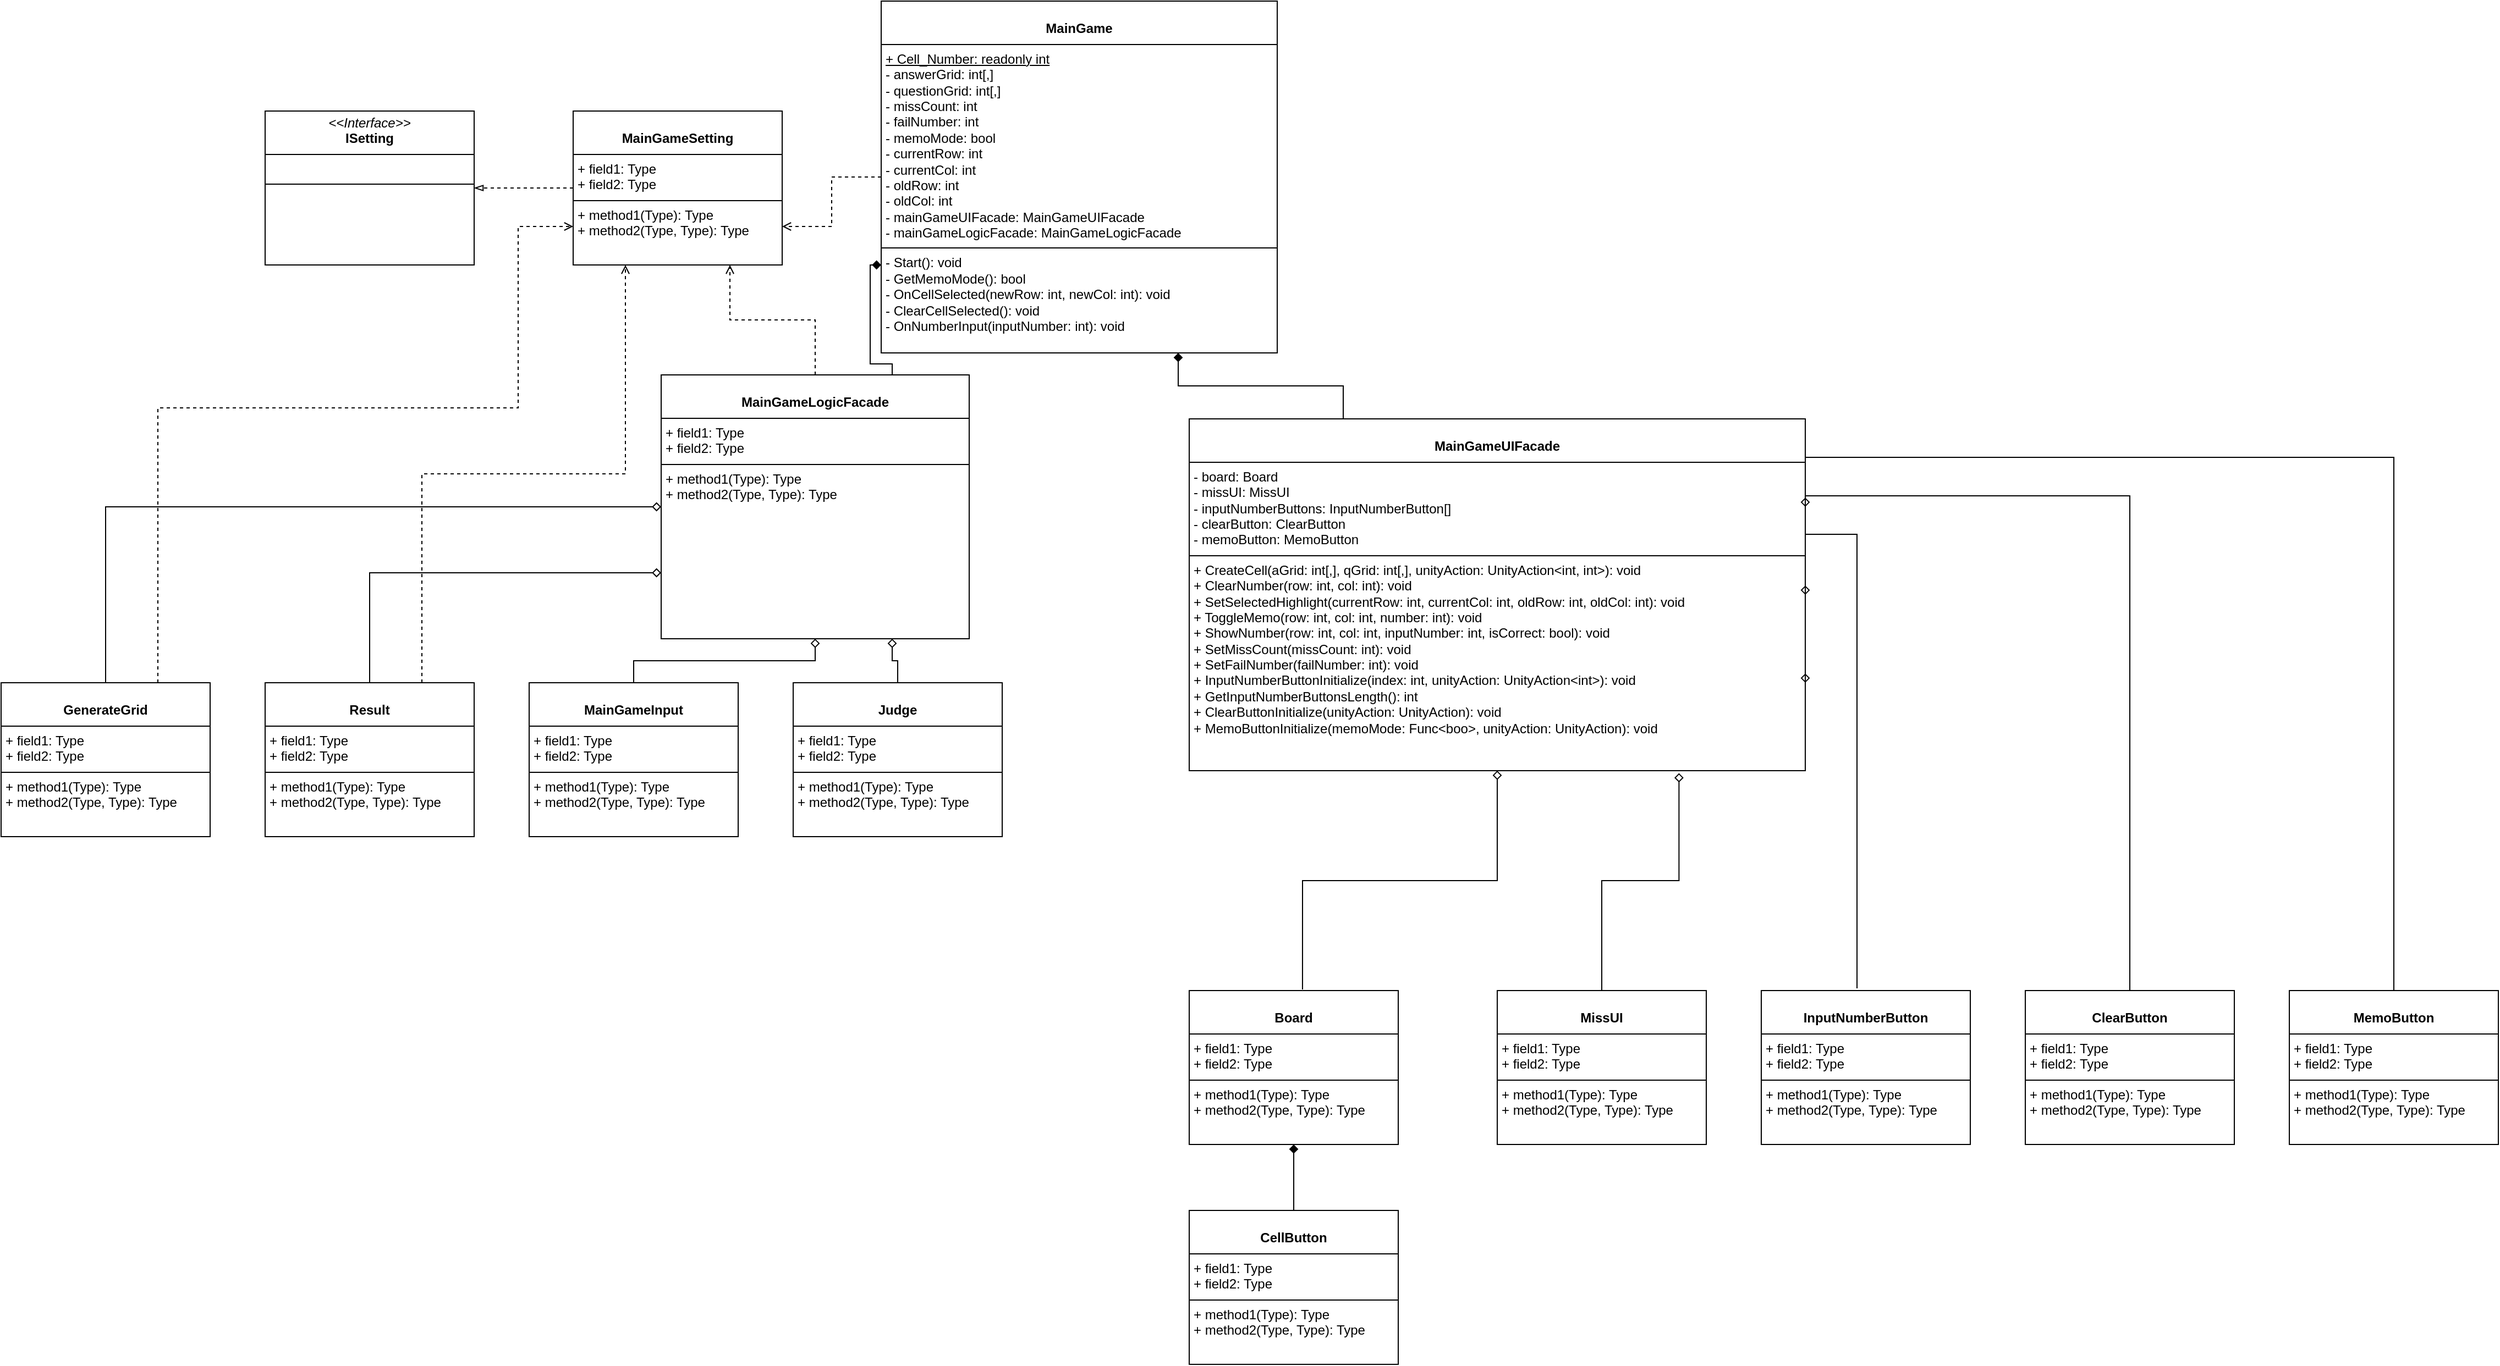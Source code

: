 <mxfile version="28.1.2">
  <diagram name="ページ1" id="Puh7-I7mzjjmiL3vDldl">
    <mxGraphModel dx="2206" dy="2113" grid="1" gridSize="10" guides="1" tooltips="1" connect="1" arrows="1" fold="1" page="1" pageScale="1" pageWidth="827" pageHeight="1169" math="0" shadow="0">
      <root>
        <mxCell id="0" />
        <mxCell id="1" parent="0" />
        <mxCell id="Pp48qL5yRf0eUo82ehOM-2" value="&lt;p style=&quot;margin:0px;margin-top:4px;text-align:center;&quot;&gt;&lt;br&gt;&lt;b&gt;MainGameSetting&lt;/b&gt;&lt;/p&gt;&lt;hr size=&quot;1&quot; style=&quot;border-style:solid;&quot;&gt;&lt;p style=&quot;margin:0px;margin-left:4px;&quot;&gt;+ field1: Type&lt;br&gt;+ field2: Type&lt;/p&gt;&lt;hr size=&quot;1&quot; style=&quot;border-style:solid;&quot;&gt;&lt;p style=&quot;margin:0px;margin-left:4px;&quot;&gt;+ method1(Type): Type&lt;br&gt;+ method2(Type, Type): Type&lt;/p&gt;" style="verticalAlign=top;align=left;overflow=fill;html=1;whiteSpace=wrap;" parent="1" vertex="1">
          <mxGeometry x="40" y="-40" width="190" height="140" as="geometry" />
        </mxCell>
        <mxCell id="Pp48qL5yRf0eUo82ehOM-3" value="&lt;p style=&quot;margin:0px;margin-top:4px;text-align:center;&quot;&gt;&lt;br&gt;&lt;b&gt;MainGameUIFacade&lt;/b&gt;&lt;/p&gt;&lt;hr size=&quot;1&quot; style=&quot;border-style:solid;&quot;&gt;&lt;p style=&quot;margin:0px;margin-left:4px;&quot;&gt;- board: Board&lt;br&gt;- missUI: MissUI&lt;/p&gt;&lt;p style=&quot;margin:0px;margin-left:4px;&quot;&gt;- inputNumberButtons: InputNumberButton[]&lt;/p&gt;&lt;p style=&quot;margin:0px;margin-left:4px;&quot;&gt;- clearButton: ClearButton&lt;/p&gt;&lt;p style=&quot;margin:0px;margin-left:4px;&quot;&gt;- memoButton: MemoButton&lt;/p&gt;&lt;hr size=&quot;1&quot; style=&quot;border-style:solid;&quot;&gt;&lt;p style=&quot;margin:0px;margin-left:4px;&quot;&gt;+ CreateCell(aGrid: int[,], qGrid: int[,], unityAction: UnityAction&amp;lt;int, int&amp;gt;): void&lt;br&gt;+ ClearNumber(row: int, col: int): void&lt;/p&gt;&lt;p style=&quot;margin:0px;margin-left:4px;&quot;&gt;+ SetSelectedHighlight(currentRow: int, currentCol: int, oldRow: int, oldCol: int): void&lt;/p&gt;&lt;p style=&quot;margin:0px;margin-left:4px;&quot;&gt;+ ToggleMemo(row: int, col: int, number: int): void&lt;/p&gt;&lt;p style=&quot;margin:0px;margin-left:4px;&quot;&gt;+ ShowNumber(row: int, col: int, inputNumber: int, isCorrect: bool): void&lt;/p&gt;&lt;p style=&quot;margin:0px;margin-left:4px;&quot;&gt;+ SetMissCount(missCount: int): void&lt;/p&gt;&lt;p style=&quot;margin:0px;margin-left:4px;&quot;&gt;+ SetFailNumber(failNumber: int): void&lt;/p&gt;&lt;p style=&quot;margin:0px;margin-left:4px;&quot;&gt;+ InputNumberButtonInitialize(index: int, unityAction: UnityAction&amp;lt;int&amp;gt;): void&lt;/p&gt;&lt;p style=&quot;margin:0px;margin-left:4px;&quot;&gt;+ GetInputNumberButtonsLength(): int&lt;/p&gt;&lt;p style=&quot;margin:0px;margin-left:4px;&quot;&gt;+ ClearButtonInitialize(unityAction: UnityAction): void&lt;/p&gt;&lt;p style=&quot;margin:0px;margin-left:4px;&quot;&gt;+ MemoButtonInitialize(memoMode: Func&amp;lt;boo&amp;gt;, unityAction: UnityAction): void&lt;/p&gt;" style="verticalAlign=top;align=left;overflow=fill;html=1;whiteSpace=wrap;" parent="1" vertex="1">
          <mxGeometry x="600" y="240" width="560" height="320" as="geometry" />
        </mxCell>
        <mxCell id="Pp48qL5yRf0eUo82ehOM-4" value="&lt;p style=&quot;margin:0px;margin-top:4px;text-align:center;&quot;&gt;&lt;br&gt;&lt;b&gt;MainGameLogicFacade&lt;/b&gt;&lt;/p&gt;&lt;hr size=&quot;1&quot; style=&quot;border-style:solid;&quot;&gt;&lt;p style=&quot;margin:0px;margin-left:4px;&quot;&gt;+ field1: Type&lt;br&gt;+ field2: Type&lt;/p&gt;&lt;hr size=&quot;1&quot; style=&quot;border-style:solid;&quot;&gt;&lt;p style=&quot;margin:0px;margin-left:4px;&quot;&gt;+ method1(Type): Type&lt;br&gt;+ method2(Type, Type): Type&lt;/p&gt;" style="verticalAlign=top;align=left;overflow=fill;html=1;whiteSpace=wrap;" parent="1" vertex="1">
          <mxGeometry x="120" y="200" width="280" height="240" as="geometry" />
        </mxCell>
        <mxCell id="Pp48qL5yRf0eUo82ehOM-5" value="&lt;p style=&quot;margin:0px;margin-top:4px;text-align:center;&quot;&gt;&lt;br&gt;&lt;b&gt;MainGame&lt;/b&gt;&lt;/p&gt;&lt;hr size=&quot;1&quot; style=&quot;border-style:solid;&quot;&gt;&lt;p style=&quot;margin:0px;margin-left:4px;&quot;&gt;&lt;u&gt;+ Cell_Number: readonly int&lt;/u&gt;&lt;br&gt;- answerGrid: int[,]&lt;/p&gt;&lt;p style=&quot;margin:0px;margin-left:4px;&quot;&gt;- questionGrid: int[,]&lt;/p&gt;&lt;p style=&quot;margin:0px;margin-left:4px;&quot;&gt;- missCount: int&lt;/p&gt;&lt;p style=&quot;margin:0px;margin-left:4px;&quot;&gt;- failNumber: int&lt;/p&gt;&lt;p style=&quot;margin:0px;margin-left:4px;&quot;&gt;- memoMode: bool&lt;/p&gt;&lt;p style=&quot;margin:0px;margin-left:4px;&quot;&gt;- currentRow: int&lt;/p&gt;&lt;p style=&quot;margin:0px;margin-left:4px;&quot;&gt;- currentCol: int&lt;/p&gt;&lt;p style=&quot;margin:0px;margin-left:4px;&quot;&gt;- oldRow: int&lt;/p&gt;&lt;p style=&quot;margin:0px;margin-left:4px;&quot;&gt;- oldCol: int&lt;/p&gt;&lt;p style=&quot;margin:0px;margin-left:4px;&quot;&gt;- mainGameUIFacade: MainGameUIFacade&lt;/p&gt;&lt;p style=&quot;margin:0px;margin-left:4px;&quot;&gt;- mainGameLogicFacade: MainGameLogicFacade&lt;/p&gt;&lt;hr size=&quot;1&quot; style=&quot;border-style:solid;&quot;&gt;&lt;p style=&quot;margin:0px;margin-left:4px;&quot;&gt;- Start(): void&lt;br&gt;- GetMemoMode(): bool&lt;/p&gt;&lt;p style=&quot;margin:0px;margin-left:4px;&quot;&gt;- OnCellSelected(newRow: int, newCol: int): void&lt;/p&gt;&lt;p style=&quot;margin:0px;margin-left:4px;&quot;&gt;- ClearCellSelected(): void&lt;/p&gt;&lt;p style=&quot;margin:0px;margin-left:4px;&quot;&gt;- OnNumberInput(inputNumber: int): void&lt;/p&gt;" style="verticalAlign=top;align=left;overflow=fill;html=1;whiteSpace=wrap;" parent="1" vertex="1">
          <mxGeometry x="320" y="-140" width="360" height="320" as="geometry" />
        </mxCell>
        <mxCell id="U8yoPUHGCQlqRKK3olt2-1" value="" style="endArrow=diamond;html=1;rounded=0;endFill=1;entryX=0;entryY=0.75;entryDx=0;entryDy=0;exitX=0.75;exitY=0;exitDx=0;exitDy=0;edgeStyle=orthogonalEdgeStyle;" parent="1" source="Pp48qL5yRf0eUo82ehOM-4" target="Pp48qL5yRf0eUo82ehOM-5" edge="1">
          <mxGeometry width="50" height="50" relative="1" as="geometry">
            <mxPoint x="220" y="220" as="sourcePoint" />
            <mxPoint x="290" y="160" as="targetPoint" />
          </mxGeometry>
        </mxCell>
        <mxCell id="U8yoPUHGCQlqRKK3olt2-2" value="" style="endArrow=open;html=1;rounded=0;entryX=1;entryY=0.75;entryDx=0;entryDy=0;exitX=0;exitY=0.5;exitDx=0;exitDy=0;endFill=0;edgeStyle=orthogonalEdgeStyle;dashed=1;" parent="1" source="Pp48qL5yRf0eUo82ehOM-5" target="Pp48qL5yRf0eUo82ehOM-2" edge="1">
          <mxGeometry width="50" height="50" relative="1" as="geometry">
            <mxPoint x="390" y="250" as="sourcePoint" />
            <mxPoint x="440" y="200" as="targetPoint" />
          </mxGeometry>
        </mxCell>
        <mxCell id="U8yoPUHGCQlqRKK3olt2-3" value="&lt;p style=&quot;margin:0px;margin-top:4px;text-align:center;&quot;&gt;&lt;i&gt;&amp;lt;&amp;lt;Interface&amp;gt;&amp;gt;&lt;/i&gt;&lt;br&gt;&lt;b&gt;ISetting&lt;/b&gt;&lt;/p&gt;&lt;hr size=&quot;1&quot; style=&quot;border-style:solid;&quot;&gt;&lt;p style=&quot;margin:0px;margin-left:4px;&quot;&gt;&lt;br&gt;&lt;/p&gt;&lt;hr size=&quot;1&quot; style=&quot;border-style:solid;&quot;&gt;&lt;p style=&quot;margin:0px;margin-left:4px;&quot;&gt;&lt;br&gt;&lt;/p&gt;" style="verticalAlign=top;align=left;overflow=fill;html=1;whiteSpace=wrap;" parent="1" vertex="1">
          <mxGeometry x="-240" y="-40" width="190" height="140" as="geometry" />
        </mxCell>
        <mxCell id="U8yoPUHGCQlqRKK3olt2-4" value="" style="endArrow=blockThin;html=1;rounded=0;entryX=1;entryY=0.5;entryDx=0;entryDy=0;exitX=0;exitY=0.5;exitDx=0;exitDy=0;endFill=0;dashed=1;edgeStyle=orthogonalEdgeStyle;" parent="1" source="Pp48qL5yRf0eUo82ehOM-2" target="U8yoPUHGCQlqRKK3olt2-3" edge="1">
          <mxGeometry width="50" height="50" relative="1" as="geometry">
            <mxPoint x="90" y="200" as="sourcePoint" />
            <mxPoint x="140" y="150" as="targetPoint" />
          </mxGeometry>
        </mxCell>
        <mxCell id="U8yoPUHGCQlqRKK3olt2-5" value="" style="endArrow=diamond;html=1;rounded=0;entryX=0.75;entryY=1;entryDx=0;entryDy=0;exitX=0.25;exitY=0;exitDx=0;exitDy=0;edgeStyle=orthogonalEdgeStyle;endFill=1;" parent="1" source="Pp48qL5yRf0eUo82ehOM-3" target="Pp48qL5yRf0eUo82ehOM-5" edge="1">
          <mxGeometry width="50" height="50" relative="1" as="geometry">
            <mxPoint x="370" y="310" as="sourcePoint" />
            <mxPoint x="420" y="260" as="targetPoint" />
          </mxGeometry>
        </mxCell>
        <mxCell id="U8yoPUHGCQlqRKK3olt2-6" value="&lt;p style=&quot;margin:0px;margin-top:4px;text-align:center;&quot;&gt;&lt;br&gt;&lt;b&gt;Board&lt;/b&gt;&lt;/p&gt;&lt;hr size=&quot;1&quot; style=&quot;border-style:solid;&quot;&gt;&lt;p style=&quot;margin:0px;margin-left:4px;&quot;&gt;+ field1: Type&lt;br&gt;+ field2: Type&lt;/p&gt;&lt;hr size=&quot;1&quot; style=&quot;border-style:solid;&quot;&gt;&lt;p style=&quot;margin:0px;margin-left:4px;&quot;&gt;+ method1(Type): Type&lt;br&gt;+ method2(Type, Type): Type&lt;/p&gt;" style="verticalAlign=top;align=left;overflow=fill;html=1;whiteSpace=wrap;" parent="1" vertex="1">
          <mxGeometry x="600" y="760" width="190" height="140" as="geometry" />
        </mxCell>
        <mxCell id="U8yoPUHGCQlqRKK3olt2-7" value="" style="endArrow=diamond;html=1;rounded=0;entryX=0.5;entryY=1;entryDx=0;entryDy=0;exitX=0.542;exitY=-0.007;exitDx=0;exitDy=0;exitPerimeter=0;edgeStyle=orthogonalEdgeStyle;endFill=0;" parent="1" source="U8yoPUHGCQlqRKK3olt2-6" target="Pp48qL5yRf0eUo82ehOM-3" edge="1">
          <mxGeometry width="50" height="50" relative="1" as="geometry">
            <mxPoint x="700" y="440" as="sourcePoint" />
            <mxPoint x="750" y="430" as="targetPoint" />
          </mxGeometry>
        </mxCell>
        <mxCell id="U8yoPUHGCQlqRKK3olt2-8" value="&lt;p style=&quot;margin:0px;margin-top:4px;text-align:center;&quot;&gt;&lt;br&gt;&lt;b&gt;CellButton&lt;/b&gt;&lt;/p&gt;&lt;hr size=&quot;1&quot; style=&quot;border-style:solid;&quot;&gt;&lt;p style=&quot;margin:0px;margin-left:4px;&quot;&gt;+ field1: Type&lt;br&gt;+ field2: Type&lt;/p&gt;&lt;hr size=&quot;1&quot; style=&quot;border-style:solid;&quot;&gt;&lt;p style=&quot;margin:0px;margin-left:4px;&quot;&gt;+ method1(Type): Type&lt;br&gt;+ method2(Type, Type): Type&lt;/p&gt;" style="verticalAlign=top;align=left;overflow=fill;html=1;whiteSpace=wrap;" parent="1" vertex="1">
          <mxGeometry x="600" y="960" width="190" height="140" as="geometry" />
        </mxCell>
        <mxCell id="U8yoPUHGCQlqRKK3olt2-9" value="" style="endArrow=diamond;html=1;rounded=0;exitX=0.5;exitY=0;exitDx=0;exitDy=0;entryX=0.5;entryY=1;entryDx=0;entryDy=0;endFill=1;" parent="1" source="U8yoPUHGCQlqRKK3olt2-8" target="U8yoPUHGCQlqRKK3olt2-6" edge="1">
          <mxGeometry width="50" height="50" relative="1" as="geometry">
            <mxPoint x="750" y="950" as="sourcePoint" />
            <mxPoint x="800" y="900" as="targetPoint" />
          </mxGeometry>
        </mxCell>
        <mxCell id="U8yoPUHGCQlqRKK3olt2-10" value="&lt;p style=&quot;margin:0px;margin-top:4px;text-align:center;&quot;&gt;&lt;br&gt;&lt;b&gt;MissUI&lt;/b&gt;&lt;/p&gt;&lt;hr size=&quot;1&quot; style=&quot;border-style:solid;&quot;&gt;&lt;p style=&quot;margin:0px;margin-left:4px;&quot;&gt;+ field1: Type&lt;br&gt;+ field2: Type&lt;/p&gt;&lt;hr size=&quot;1&quot; style=&quot;border-style:solid;&quot;&gt;&lt;p style=&quot;margin:0px;margin-left:4px;&quot;&gt;+ method1(Type): Type&lt;br&gt;+ method2(Type, Type): Type&lt;/p&gt;" style="verticalAlign=top;align=left;overflow=fill;html=1;whiteSpace=wrap;" parent="1" vertex="1">
          <mxGeometry x="880" y="760" width="190" height="140" as="geometry" />
        </mxCell>
        <mxCell id="U8yoPUHGCQlqRKK3olt2-11" value="" style="endArrow=diamond;html=1;rounded=0;entryX=0.795;entryY=1.007;entryDx=0;entryDy=0;exitX=0.5;exitY=0;exitDx=0;exitDy=0;edgeStyle=orthogonalEdgeStyle;endFill=0;entryPerimeter=0;" parent="1" source="U8yoPUHGCQlqRKK3olt2-10" target="Pp48qL5yRf0eUo82ehOM-3" edge="1">
          <mxGeometry width="50" height="50" relative="1" as="geometry">
            <mxPoint x="860" y="489" as="sourcePoint" />
            <mxPoint x="852" y="390" as="targetPoint" />
          </mxGeometry>
        </mxCell>
        <mxCell id="U8yoPUHGCQlqRKK3olt2-12" value="&lt;p style=&quot;margin:0px;margin-top:4px;text-align:center;&quot;&gt;&lt;br&gt;&lt;b&gt;InputNumberButton&lt;/b&gt;&lt;/p&gt;&lt;hr size=&quot;1&quot; style=&quot;border-style:solid;&quot;&gt;&lt;p style=&quot;margin:0px;margin-left:4px;&quot;&gt;+ field1: Type&lt;br&gt;+ field2: Type&lt;/p&gt;&lt;hr size=&quot;1&quot; style=&quot;border-style:solid;&quot;&gt;&lt;p style=&quot;margin:0px;margin-left:4px;&quot;&gt;+ method1(Type): Type&lt;br&gt;+ method2(Type, Type): Type&lt;/p&gt;" style="verticalAlign=top;align=left;overflow=fill;html=1;whiteSpace=wrap;" parent="1" vertex="1">
          <mxGeometry x="1120" y="760" width="190" height="140" as="geometry" />
        </mxCell>
        <mxCell id="U8yoPUHGCQlqRKK3olt2-13" value="" style="endArrow=diamond;html=1;rounded=0;entryX=1;entryY=0.75;entryDx=0;entryDy=0;exitX=0.458;exitY=-0.014;exitDx=0;exitDy=0;edgeStyle=orthogonalEdgeStyle;endFill=0;exitPerimeter=0;" parent="1" source="U8yoPUHGCQlqRKK3olt2-12" target="Pp48qL5yRf0eUo82ehOM-3" edge="1">
          <mxGeometry width="50" height="50" relative="1" as="geometry">
            <mxPoint x="985" y="490" as="sourcePoint" />
            <mxPoint x="761" y="391" as="targetPoint" />
            <Array as="points">
              <mxPoint x="1207" y="345" />
            </Array>
          </mxGeometry>
        </mxCell>
        <mxCell id="U8yoPUHGCQlqRKK3olt2-14" value="&lt;p style=&quot;margin:0px;margin-top:4px;text-align:center;&quot;&gt;&lt;br&gt;&lt;b&gt;ClearButton&lt;/b&gt;&lt;/p&gt;&lt;hr size=&quot;1&quot; style=&quot;border-style:solid;&quot;&gt;&lt;p style=&quot;margin:0px;margin-left:4px;&quot;&gt;+ field1: Type&lt;br&gt;+ field2: Type&lt;/p&gt;&lt;hr size=&quot;1&quot; style=&quot;border-style:solid;&quot;&gt;&lt;p style=&quot;margin:0px;margin-left:4px;&quot;&gt;+ method1(Type): Type&lt;br&gt;+ method2(Type, Type): Type&lt;/p&gt;" style="verticalAlign=top;align=left;overflow=fill;html=1;whiteSpace=wrap;" parent="1" vertex="1">
          <mxGeometry x="1360" y="760" width="190" height="140" as="geometry" />
        </mxCell>
        <mxCell id="U8yoPUHGCQlqRKK3olt2-15" value="" style="endArrow=diamond;html=1;rounded=0;entryX=1;entryY=0.5;entryDx=0;entryDy=0;exitX=0.5;exitY=0;exitDx=0;exitDy=0;edgeStyle=orthogonalEdgeStyle;endFill=0;" parent="1" source="U8yoPUHGCQlqRKK3olt2-14" target="Pp48qL5yRf0eUo82ehOM-3" edge="1">
          <mxGeometry width="50" height="50" relative="1" as="geometry">
            <mxPoint x="1217" y="488" as="sourcePoint" />
            <mxPoint x="800" y="355" as="targetPoint" />
            <Array as="points">
              <mxPoint x="1455" y="310" />
            </Array>
          </mxGeometry>
        </mxCell>
        <mxCell id="U8yoPUHGCQlqRKK3olt2-16" value="&lt;p style=&quot;margin:0px;margin-top:4px;text-align:center;&quot;&gt;&lt;br&gt;&lt;b&gt;MemoButton&lt;/b&gt;&lt;/p&gt;&lt;hr size=&quot;1&quot; style=&quot;border-style:solid;&quot;&gt;&lt;p style=&quot;margin:0px;margin-left:4px;&quot;&gt;+ field1: Type&lt;br&gt;+ field2: Type&lt;/p&gt;&lt;hr size=&quot;1&quot; style=&quot;border-style:solid;&quot;&gt;&lt;p style=&quot;margin:0px;margin-left:4px;&quot;&gt;+ method1(Type): Type&lt;br&gt;+ method2(Type, Type): Type&lt;/p&gt;" style="verticalAlign=top;align=left;overflow=fill;html=1;whiteSpace=wrap;" parent="1" vertex="1">
          <mxGeometry x="1600" y="760" width="190" height="140" as="geometry" />
        </mxCell>
        <mxCell id="U8yoPUHGCQlqRKK3olt2-17" value="" style="endArrow=diamond;html=1;rounded=0;entryX=1;entryY=0.25;entryDx=0;entryDy=0;exitX=0.5;exitY=0;exitDx=0;exitDy=0;edgeStyle=orthogonalEdgeStyle;endFill=0;" parent="1" source="U8yoPUHGCQlqRKK3olt2-16" target="Pp48qL5yRf0eUo82ehOM-3" edge="1">
          <mxGeometry width="50" height="50" relative="1" as="geometry">
            <mxPoint x="1465" y="490" as="sourcePoint" />
            <mxPoint x="800" y="320" as="targetPoint" />
            <Array as="points">
              <mxPoint x="1695" y="275" />
            </Array>
          </mxGeometry>
        </mxCell>
        <mxCell id="U8yoPUHGCQlqRKK3olt2-18" value="&lt;p style=&quot;margin:0px;margin-top:4px;text-align:center;&quot;&gt;&lt;br&gt;&lt;b&gt;Judge&lt;/b&gt;&lt;/p&gt;&lt;hr size=&quot;1&quot; style=&quot;border-style:solid;&quot;&gt;&lt;p style=&quot;margin:0px;margin-left:4px;&quot;&gt;+ field1: Type&lt;br&gt;+ field2: Type&lt;/p&gt;&lt;hr size=&quot;1&quot; style=&quot;border-style:solid;&quot;&gt;&lt;p style=&quot;margin:0px;margin-left:4px;&quot;&gt;+ method1(Type): Type&lt;br&gt;+ method2(Type, Type): Type&lt;/p&gt;" style="verticalAlign=top;align=left;overflow=fill;html=1;whiteSpace=wrap;" parent="1" vertex="1">
          <mxGeometry x="240" y="480" width="190" height="140" as="geometry" />
        </mxCell>
        <mxCell id="U8yoPUHGCQlqRKK3olt2-19" value="&lt;p style=&quot;margin:0px;margin-top:4px;text-align:center;&quot;&gt;&lt;br&gt;&lt;b&gt;MainGameInput&lt;/b&gt;&lt;/p&gt;&lt;hr size=&quot;1&quot; style=&quot;border-style:solid;&quot;&gt;&lt;p style=&quot;margin:0px;margin-left:4px;&quot;&gt;+ field1: Type&lt;br&gt;+ field2: Type&lt;/p&gt;&lt;hr size=&quot;1&quot; style=&quot;border-style:solid;&quot;&gt;&lt;p style=&quot;margin:0px;margin-left:4px;&quot;&gt;+ method1(Type): Type&lt;br&gt;+ method2(Type, Type): Type&lt;/p&gt;" style="verticalAlign=top;align=left;overflow=fill;html=1;whiteSpace=wrap;" parent="1" vertex="1">
          <mxGeometry y="480" width="190" height="140" as="geometry" />
        </mxCell>
        <mxCell id="U8yoPUHGCQlqRKK3olt2-20" value="&lt;p style=&quot;margin:0px;margin-top:4px;text-align:center;&quot;&gt;&lt;br&gt;&lt;b&gt;Result&lt;/b&gt;&lt;/p&gt;&lt;hr size=&quot;1&quot; style=&quot;border-style:solid;&quot;&gt;&lt;p style=&quot;margin:0px;margin-left:4px;&quot;&gt;+ field1: Type&lt;br&gt;+ field2: Type&lt;/p&gt;&lt;hr size=&quot;1&quot; style=&quot;border-style:solid;&quot;&gt;&lt;p style=&quot;margin:0px;margin-left:4px;&quot;&gt;+ method1(Type): Type&lt;br&gt;+ method2(Type, Type): Type&lt;/p&gt;" style="verticalAlign=top;align=left;overflow=fill;html=1;whiteSpace=wrap;" parent="1" vertex="1">
          <mxGeometry x="-240" y="480" width="190" height="140" as="geometry" />
        </mxCell>
        <mxCell id="U8yoPUHGCQlqRKK3olt2-21" value="&lt;p style=&quot;margin:0px;margin-top:4px;text-align:center;&quot;&gt;&lt;br&gt;&lt;b&gt;GenerateGrid&lt;/b&gt;&lt;/p&gt;&lt;hr size=&quot;1&quot; style=&quot;border-style:solid;&quot;&gt;&lt;p style=&quot;margin:0px;margin-left:4px;&quot;&gt;+ field1: Type&lt;br&gt;+ field2: Type&lt;/p&gt;&lt;hr size=&quot;1&quot; style=&quot;border-style:solid;&quot;&gt;&lt;p style=&quot;margin:0px;margin-left:4px;&quot;&gt;+ method1(Type): Type&lt;br&gt;+ method2(Type, Type): Type&lt;/p&gt;" style="verticalAlign=top;align=left;overflow=fill;html=1;whiteSpace=wrap;" parent="1" vertex="1">
          <mxGeometry x="-480" y="480" width="190" height="140" as="geometry" />
        </mxCell>
        <mxCell id="U8yoPUHGCQlqRKK3olt2-22" value="" style="endArrow=diamond;html=1;rounded=0;entryX=0.75;entryY=1;entryDx=0;entryDy=0;exitX=0.5;exitY=0;exitDx=0;exitDy=0;edgeStyle=orthogonalEdgeStyle;endFill=0;" parent="1" source="U8yoPUHGCQlqRKK3olt2-18" target="Pp48qL5yRf0eUo82ehOM-4" edge="1">
          <mxGeometry width="50" height="50" relative="1" as="geometry">
            <mxPoint x="290" y="489" as="sourcePoint" />
            <mxPoint x="282" y="390" as="targetPoint" />
          </mxGeometry>
        </mxCell>
        <mxCell id="U8yoPUHGCQlqRKK3olt2-23" value="" style="endArrow=diamond;html=1;rounded=0;entryX=0.5;entryY=1;entryDx=0;entryDy=0;exitX=0.5;exitY=0;exitDx=0;exitDy=0;edgeStyle=orthogonalEdgeStyle;endFill=0;" parent="1" source="U8yoPUHGCQlqRKK3olt2-19" target="Pp48qL5yRf0eUo82ehOM-4" edge="1">
          <mxGeometry width="50" height="50" relative="1" as="geometry">
            <mxPoint x="345" y="490" as="sourcePoint" />
            <mxPoint x="273" y="390" as="targetPoint" />
          </mxGeometry>
        </mxCell>
        <mxCell id="U8yoPUHGCQlqRKK3olt2-24" value="" style="endArrow=diamond;html=1;rounded=0;entryX=0;entryY=0.75;entryDx=0;entryDy=0;exitX=0.5;exitY=0;exitDx=0;exitDy=0;edgeStyle=orthogonalEdgeStyle;endFill=0;" parent="1" source="U8yoPUHGCQlqRKK3olt2-20" target="Pp48qL5yRf0eUo82ehOM-4" edge="1">
          <mxGeometry width="50" height="50" relative="1" as="geometry">
            <mxPoint x="-170.5" y="390" as="sourcePoint" />
            <mxPoint x="-50.5" y="290" as="targetPoint" />
          </mxGeometry>
        </mxCell>
        <mxCell id="U8yoPUHGCQlqRKK3olt2-25" value="" style="endArrow=diamond;html=1;rounded=0;entryX=0;entryY=0.5;entryDx=0;entryDy=0;exitX=0.5;exitY=0;exitDx=0;exitDy=0;edgeStyle=orthogonalEdgeStyle;endFill=0;" parent="1" source="U8yoPUHGCQlqRKK3olt2-21" target="Pp48qL5yRf0eUo82ehOM-4" edge="1">
          <mxGeometry width="50" height="50" relative="1" as="geometry">
            <mxPoint x="-135" y="490" as="sourcePoint" />
            <mxPoint x="130" y="355" as="targetPoint" />
          </mxGeometry>
        </mxCell>
        <mxCell id="U8yoPUHGCQlqRKK3olt2-26" value="" style="endArrow=open;html=1;rounded=0;entryX=0;entryY=0.75;entryDx=0;entryDy=0;exitX=0.75;exitY=0;exitDx=0;exitDy=0;endFill=0;edgeStyle=orthogonalEdgeStyle;dashed=1;" parent="1" source="U8yoPUHGCQlqRKK3olt2-21" target="Pp48qL5yRf0eUo82ehOM-2" edge="1">
          <mxGeometry width="50" height="50" relative="1" as="geometry">
            <mxPoint x="-30" y="215" as="sourcePoint" />
            <mxPoint x="-120" y="170" as="targetPoint" />
            <Array as="points">
              <mxPoint x="-337" y="230" />
              <mxPoint x="-10" y="230" />
              <mxPoint x="-10" y="65" />
            </Array>
          </mxGeometry>
        </mxCell>
        <mxCell id="U8yoPUHGCQlqRKK3olt2-27" value="" style="endArrow=open;html=1;rounded=0;entryX=0.25;entryY=1;entryDx=0;entryDy=0;exitX=0.75;exitY=0;exitDx=0;exitDy=0;endFill=0;edgeStyle=orthogonalEdgeStyle;dashed=1;" parent="1" source="U8yoPUHGCQlqRKK3olt2-20" target="Pp48qL5yRf0eUo82ehOM-2" edge="1">
          <mxGeometry width="50" height="50" relative="1" as="geometry">
            <mxPoint x="-327" y="490" as="sourcePoint" />
            <mxPoint x="98" y="110" as="targetPoint" />
          </mxGeometry>
        </mxCell>
        <mxCell id="U8yoPUHGCQlqRKK3olt2-28" value="" style="endArrow=open;html=1;rounded=0;entryX=0.75;entryY=1;entryDx=0;entryDy=0;exitX=0.5;exitY=0;exitDx=0;exitDy=0;endFill=0;edgeStyle=orthogonalEdgeStyle;dashed=1;" parent="1" source="Pp48qL5yRf0eUo82ehOM-4" target="Pp48qL5yRf0eUo82ehOM-2" edge="1">
          <mxGeometry width="50" height="50" relative="1" as="geometry">
            <mxPoint x="-87" y="490" as="sourcePoint" />
            <mxPoint x="98" y="110" as="targetPoint" />
          </mxGeometry>
        </mxCell>
      </root>
    </mxGraphModel>
  </diagram>
</mxfile>
